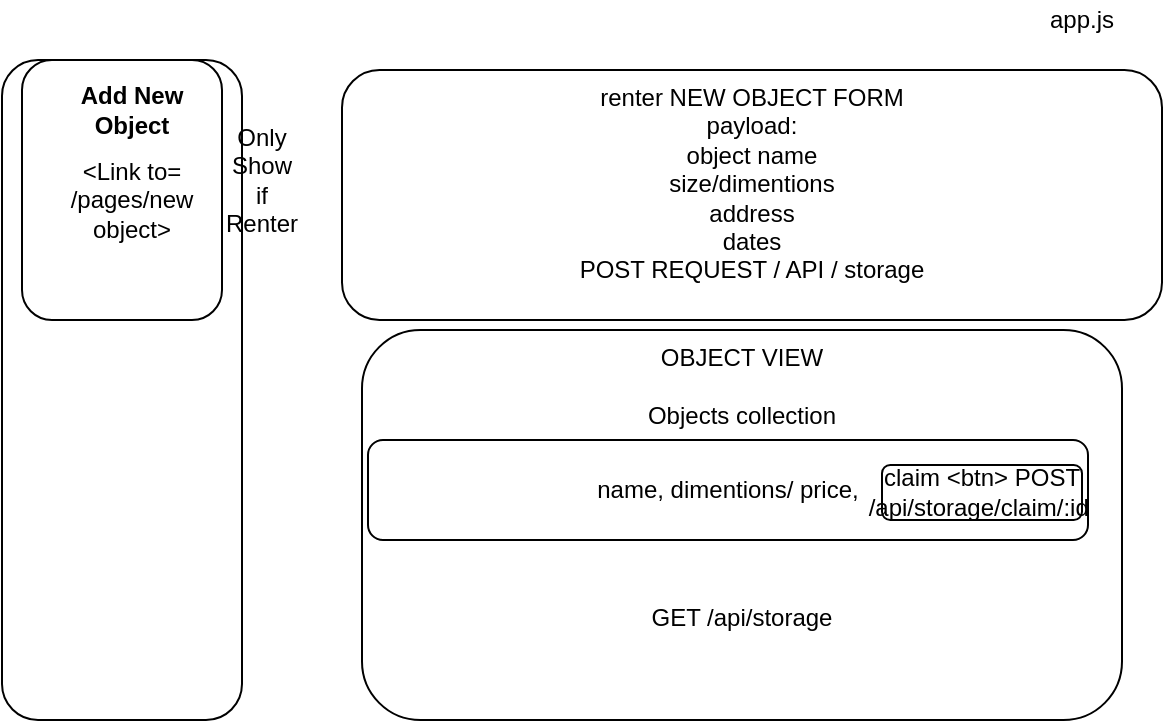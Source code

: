 <mxfile version="14.1.7" type="device"><diagram id="JUVA3H0p7Kg26DV-HwJu" name="Page-1"><mxGraphModel dx="939" dy="511" grid="1" gridSize="10" guides="1" tooltips="1" connect="1" arrows="1" fold="1" page="1" pageScale="1" pageWidth="850" pageHeight="1100" math="0" shadow="0"><root><mxCell id="0"/><mxCell id="1" parent="0"/><mxCell id="YwJErmXElxc7Z4mG5bgp-1" value="" style="rounded=1;whiteSpace=wrap;html=1;" vertex="1" parent="1"><mxGeometry x="40" y="60" width="120" height="330" as="geometry"/></mxCell><mxCell id="YwJErmXElxc7Z4mG5bgp-4" value="" style="rounded=1;whiteSpace=wrap;html=1;" vertex="1" parent="1"><mxGeometry x="50" y="60" width="100" height="130" as="geometry"/></mxCell><mxCell id="YwJErmXElxc7Z4mG5bgp-5" value="&lt;b&gt;Add New Object&lt;/b&gt;" style="text;html=1;strokeColor=none;fillColor=none;align=center;verticalAlign=middle;whiteSpace=wrap;rounded=0;" vertex="1" parent="1"><mxGeometry x="60" y="60" width="90" height="50" as="geometry"/></mxCell><mxCell id="YwJErmXElxc7Z4mG5bgp-7" value="&lt;br&gt;&lt;br&gt;" style="text;html=1;strokeColor=none;fillColor=none;align=center;verticalAlign=middle;whiteSpace=wrap;rounded=0;" vertex="1" parent="1"><mxGeometry x="70" y="110" width="60" height="60" as="geometry"/></mxCell><mxCell id="YwJErmXElxc7Z4mG5bgp-10" value="renter NEW OBJECT FORM&lt;br&gt;payload:&lt;br&gt;object name&lt;br&gt;size/dimentions&lt;br&gt;address&lt;br&gt;dates&lt;br&gt;POST REQUEST / API / storage" style="rounded=1;whiteSpace=wrap;html=1;verticalAlign=top;" vertex="1" parent="1"><mxGeometry x="210" y="65" width="410" height="125" as="geometry"/></mxCell><mxCell id="YwJErmXElxc7Z4mG5bgp-13" value="app.js" style="text;html=1;strokeColor=none;fillColor=none;align=center;verticalAlign=middle;whiteSpace=wrap;rounded=0;" vertex="1" parent="1"><mxGeometry x="560" y="30" width="40" height="20" as="geometry"/></mxCell><mxCell id="YwJErmXElxc7Z4mG5bgp-19" value="Only Show if Renter" style="text;html=1;strokeColor=none;fillColor=none;align=center;verticalAlign=middle;whiteSpace=wrap;rounded=0;" vertex="1" parent="1"><mxGeometry x="150" y="110" width="40" height="20" as="geometry"/></mxCell><mxCell id="YwJErmXElxc7Z4mG5bgp-20" value="&amp;lt;Link to=&lt;br&gt;/pages/new object&amp;gt;" style="text;html=1;strokeColor=none;fillColor=none;align=center;verticalAlign=middle;whiteSpace=wrap;rounded=0;" vertex="1" parent="1"><mxGeometry x="80" y="110" width="50" height="40" as="geometry"/></mxCell><mxCell id="YwJErmXElxc7Z4mG5bgp-21" value="OBJECT VIEW&lt;br&gt;&lt;br&gt;Objects collection&lt;br&gt;&lt;br&gt;&lt;br&gt;&lt;br&gt;&lt;br&gt;&lt;br&gt;&lt;br&gt;GET /api/storage" style="rounded=1;whiteSpace=wrap;html=1;verticalAlign=top;" vertex="1" parent="1"><mxGeometry x="220" y="195" width="380" height="195" as="geometry"/></mxCell><mxCell id="YwJErmXElxc7Z4mG5bgp-22" value="name, dimentions/ price," style="rounded=1;whiteSpace=wrap;html=1;" vertex="1" parent="1"><mxGeometry x="223" y="250" width="360" height="50" as="geometry"/></mxCell><mxCell id="YwJErmXElxc7Z4mG5bgp-23" value="claim &amp;lt;btn&amp;gt; POST /api/storage/claim/:id&amp;nbsp;" style="rounded=1;whiteSpace=wrap;html=1;" vertex="1" parent="1"><mxGeometry x="480" y="262.5" width="100" height="27.5" as="geometry"/></mxCell></root></mxGraphModel></diagram></mxfile>